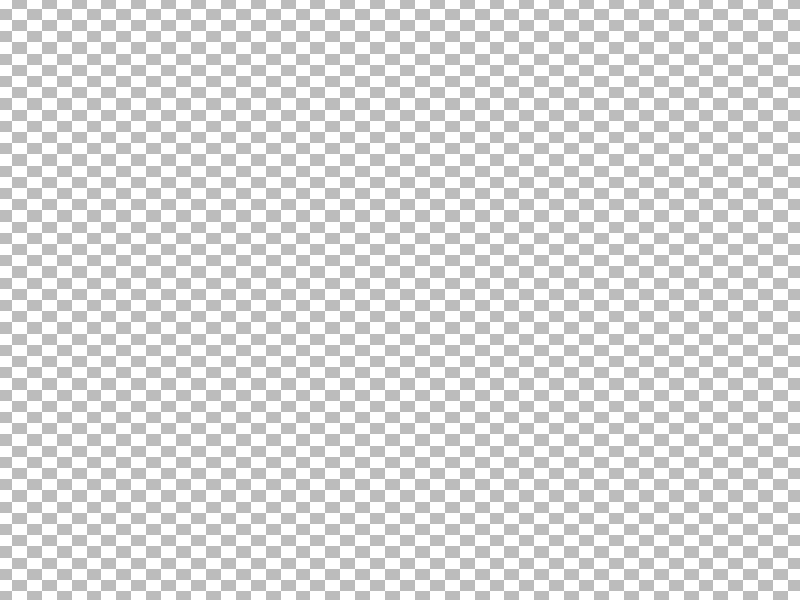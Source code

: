 #include "colors.inc"
#include "glass.inc"
#include "golds.inc"
#include "metals.inc"
#include "stones.inc"
#include "woods.inc"
#include "textures.inc"          

  
camera {  sky <0,0,1>  direction <-1,0,0>  right <1,0,0>  location  <0,0,100>  look_at   <0,0,0> angle 30 }


global_settings { ambient_light White }
light_source { <0,0,100>  color White*0.5 }   


background { color White }

//plane { <0, 0, 1>, 0 texture {T_Wood15} } 

                                  
         
plane { <0, 0, 1>, 0 pigment { checker color <0.5,0.5,0.5>, color <1,1,1> } }



//light_source { <0,0,10> color White spotlight radius 63.4349 falloff 63.4349 point_at <0,0,0>} 
light_source {<0.000000,0.000000,10.000000> color White spotlight radius 18.434949 falloff 18.434949 point_at <-6.666667,-6.666667,0.000000>}
light_source {<0.000000,0.000000,10.000000> color White spotlight radius 18.434949 falloff 18.434949 point_at <-6.666667,0.000000,0.000000>}
light_source {<0.000000,0.000000,10.000000> color White spotlight radius 18.434949 falloff 18.434949 point_at <-6.666667,6.666667,0.000000>}
light_source {<0.000000,0.000000,10.000000> color White spotlight radius 18.434949 falloff 18.434949 point_at <0.000000,-6.666667,0.000000>}
light_source {<0.000000,0.000000,10.000000> color White spotlight radius 18.434949 falloff 18.434949 point_at <0.000000,0.000000,0.000000>}
light_source {<0.000000,0.000000,10.000000> color White spotlight radius 18.434949 falloff 18.434949 point_at <0.000000,6.666667,0.000000>}
light_source {<0.000000,0.000000,10.000000> color White spotlight radius 18.434949 falloff 18.434949 point_at <6.666667,-6.666667,0.000000>}
light_source {<0.000000,0.000000,10.000000> color White spotlight radius 18.434949 falloff 18.434949 point_at <6.666667,0.000000,0.000000>}
light_source {<0.000000,0.000000,10.000000> color White spotlight radius 18.434949 falloff 18.434949 point_at <6.666667,6.666667,0.000000>}
